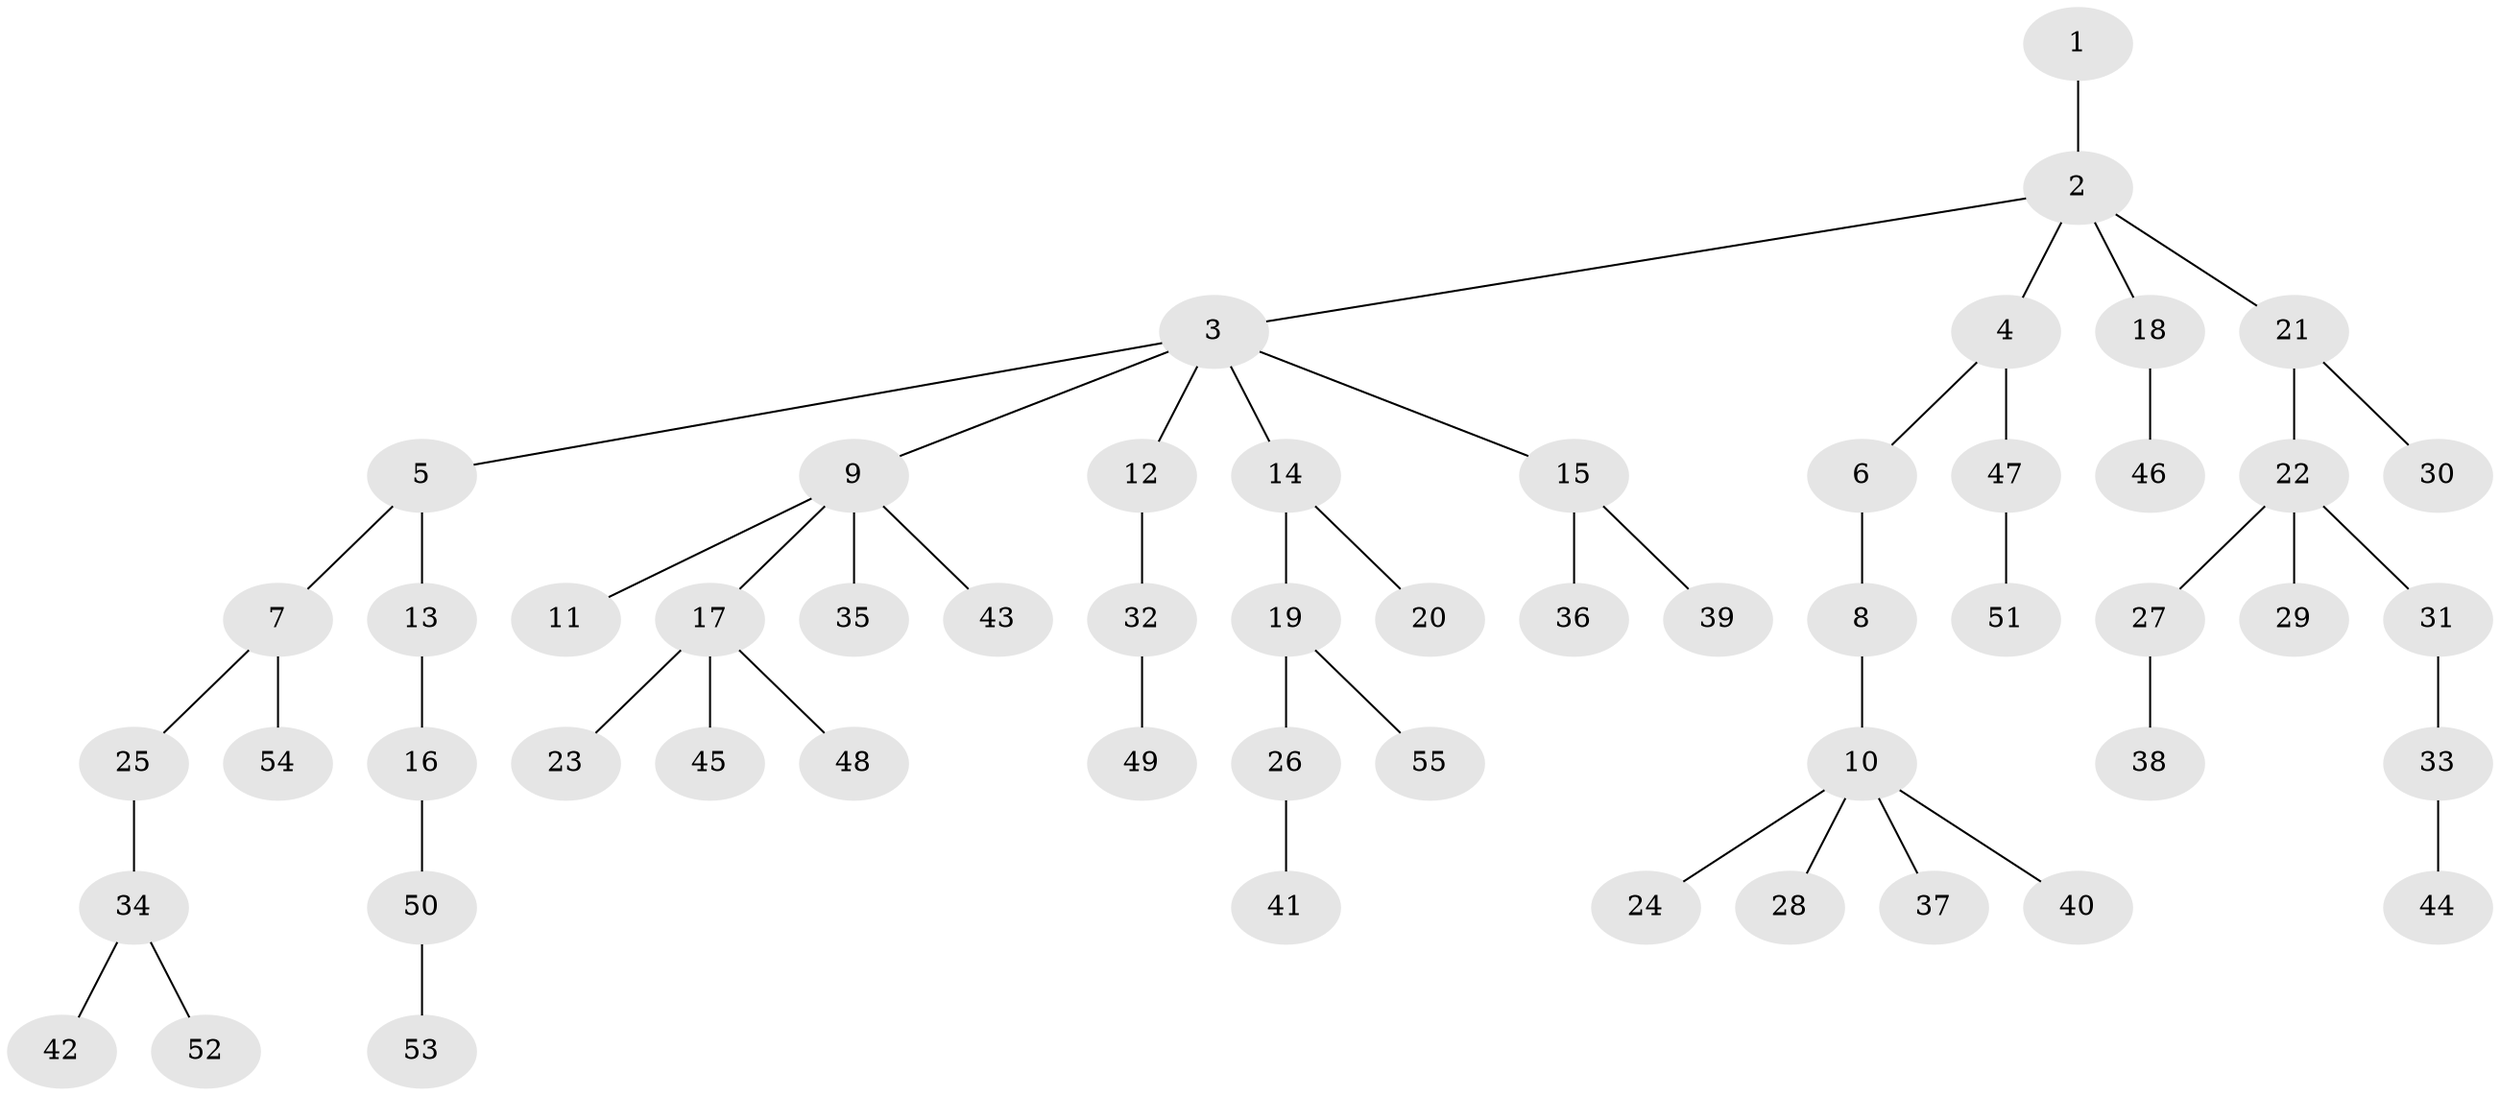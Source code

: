 // original degree distribution, {4: 0.08256880733944955, 6: 0.027522935779816515, 1: 0.5229357798165137, 8: 0.009174311926605505, 2: 0.23853211009174313, 7: 0.009174311926605505, 3: 0.10091743119266056, 5: 0.009174311926605505}
// Generated by graph-tools (version 1.1) at 2025/36/03/09/25 02:36:43]
// undirected, 55 vertices, 54 edges
graph export_dot {
graph [start="1"]
  node [color=gray90,style=filled];
  1;
  2;
  3;
  4;
  5;
  6;
  7;
  8;
  9;
  10;
  11;
  12;
  13;
  14;
  15;
  16;
  17;
  18;
  19;
  20;
  21;
  22;
  23;
  24;
  25;
  26;
  27;
  28;
  29;
  30;
  31;
  32;
  33;
  34;
  35;
  36;
  37;
  38;
  39;
  40;
  41;
  42;
  43;
  44;
  45;
  46;
  47;
  48;
  49;
  50;
  51;
  52;
  53;
  54;
  55;
  1 -- 2 [weight=1.0];
  2 -- 3 [weight=1.0];
  2 -- 4 [weight=1.0];
  2 -- 18 [weight=1.0];
  2 -- 21 [weight=1.0];
  3 -- 5 [weight=1.0];
  3 -- 9 [weight=1.0];
  3 -- 12 [weight=1.0];
  3 -- 14 [weight=1.0];
  3 -- 15 [weight=1.0];
  4 -- 6 [weight=1.0];
  4 -- 47 [weight=1.0];
  5 -- 7 [weight=1.0];
  5 -- 13 [weight=1.0];
  6 -- 8 [weight=1.0];
  7 -- 25 [weight=1.0];
  7 -- 54 [weight=1.0];
  8 -- 10 [weight=2.0];
  9 -- 11 [weight=1.0];
  9 -- 17 [weight=1.0];
  9 -- 35 [weight=1.0];
  9 -- 43 [weight=1.0];
  10 -- 24 [weight=1.0];
  10 -- 28 [weight=1.0];
  10 -- 37 [weight=1.0];
  10 -- 40 [weight=1.0];
  12 -- 32 [weight=1.0];
  13 -- 16 [weight=1.0];
  14 -- 19 [weight=1.0];
  14 -- 20 [weight=1.0];
  15 -- 36 [weight=1.0];
  15 -- 39 [weight=1.0];
  16 -- 50 [weight=1.0];
  17 -- 23 [weight=1.0];
  17 -- 45 [weight=1.0];
  17 -- 48 [weight=1.0];
  18 -- 46 [weight=1.0];
  19 -- 26 [weight=1.0];
  19 -- 55 [weight=1.0];
  21 -- 22 [weight=1.0];
  21 -- 30 [weight=1.0];
  22 -- 27 [weight=1.0];
  22 -- 29 [weight=1.0];
  22 -- 31 [weight=1.0];
  25 -- 34 [weight=2.0];
  26 -- 41 [weight=1.0];
  27 -- 38 [weight=1.0];
  31 -- 33 [weight=1.0];
  32 -- 49 [weight=1.0];
  33 -- 44 [weight=2.0];
  34 -- 42 [weight=1.0];
  34 -- 52 [weight=1.0];
  47 -- 51 [weight=1.0];
  50 -- 53 [weight=1.0];
}
